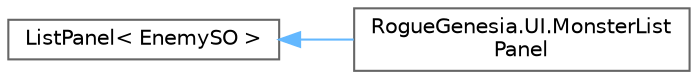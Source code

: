 digraph "Graphical Class Hierarchy"
{
 // LATEX_PDF_SIZE
  bgcolor="transparent";
  edge [fontname=Helvetica,fontsize=10,labelfontname=Helvetica,labelfontsize=10];
  node [fontname=Helvetica,fontsize=10,shape=box,height=0.2,width=0.4];
  rankdir="LR";
  Node0 [label="ListPanel\< EnemySO \>",height=0.2,width=0.4,color="grey40", fillcolor="white", style="filled",URL="$class_list_panel.html",tooltip=" "];
  Node0 -> Node1 [dir="back",color="steelblue1",style="solid"];
  Node1 [label="RogueGenesia.UI.MonsterList\lPanel",height=0.2,width=0.4,color="grey40", fillcolor="white", style="filled",URL="$class_rogue_genesia_1_1_u_i_1_1_monster_list_panel.html",tooltip=" "];
}

